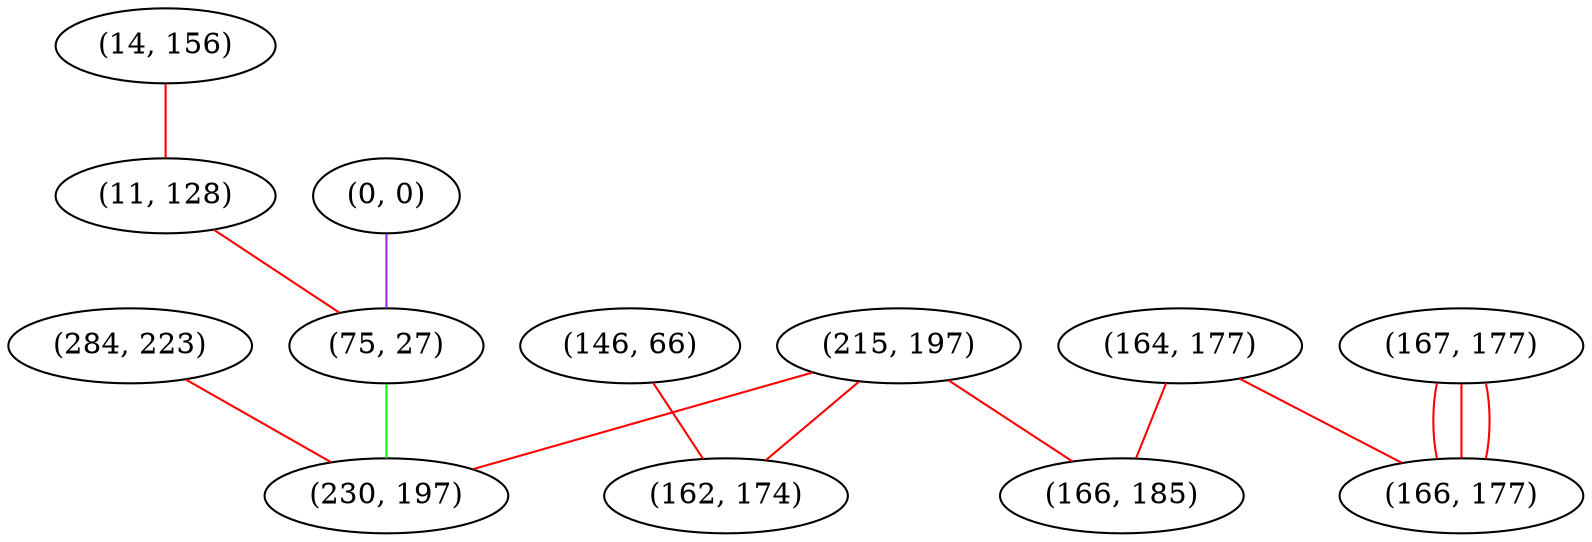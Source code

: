 graph "" {
"(14, 156)";
"(284, 223)";
"(215, 197)";
"(146, 66)";
"(164, 177)";
"(11, 128)";
"(166, 185)";
"(0, 0)";
"(75, 27)";
"(167, 177)";
"(166, 177)";
"(162, 174)";
"(230, 197)";
"(14, 156)" -- "(11, 128)"  [color=red, key=0, weight=1];
"(284, 223)" -- "(230, 197)"  [color=red, key=0, weight=1];
"(215, 197)" -- "(166, 185)"  [color=red, key=0, weight=1];
"(215, 197)" -- "(162, 174)"  [color=red, key=0, weight=1];
"(215, 197)" -- "(230, 197)"  [color=red, key=0, weight=1];
"(146, 66)" -- "(162, 174)"  [color=red, key=0, weight=1];
"(164, 177)" -- "(166, 185)"  [color=red, key=0, weight=1];
"(164, 177)" -- "(166, 177)"  [color=red, key=0, weight=1];
"(11, 128)" -- "(75, 27)"  [color=red, key=0, weight=1];
"(0, 0)" -- "(75, 27)"  [color=purple, key=0, weight=4];
"(75, 27)" -- "(230, 197)"  [color=green, key=0, weight=2];
"(167, 177)" -- "(166, 177)"  [color=red, key=0, weight=1];
"(167, 177)" -- "(166, 177)"  [color=red, key=1, weight=1];
"(167, 177)" -- "(166, 177)"  [color=red, key=2, weight=1];
}
